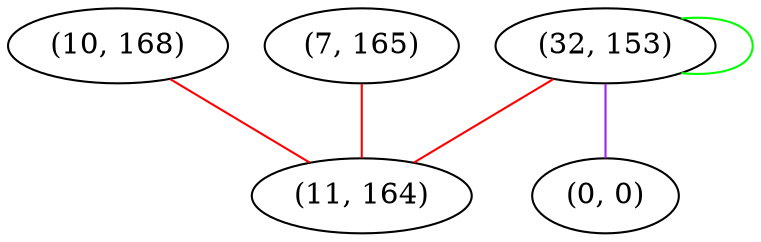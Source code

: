 graph "" {
"(32, 153)";
"(10, 168)";
"(7, 165)";
"(11, 164)";
"(0, 0)";
"(32, 153)" -- "(32, 153)"  [color=green, key=0, weight=2];
"(32, 153)" -- "(0, 0)"  [color=purple, key=0, weight=4];
"(32, 153)" -- "(11, 164)"  [color=red, key=0, weight=1];
"(10, 168)" -- "(11, 164)"  [color=red, key=0, weight=1];
"(7, 165)" -- "(11, 164)"  [color=red, key=0, weight=1];
}
